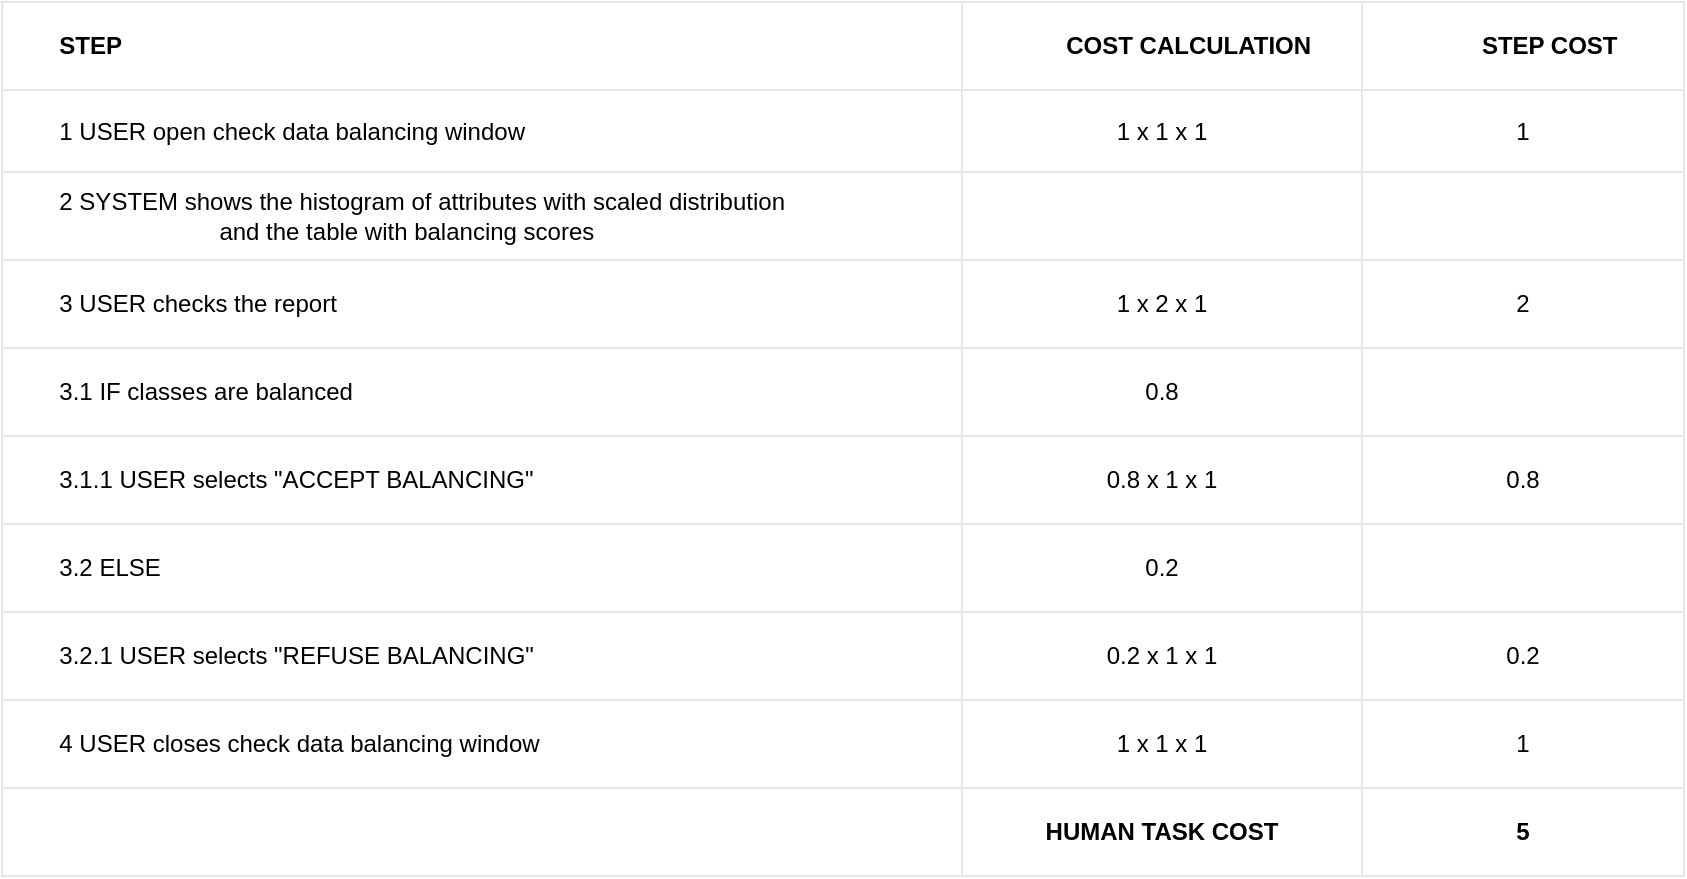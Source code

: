 <mxfile version="22.1.5" type="github">
  <diagram name="Pagina-1" id="qciENuRhxDM16z5-KsNE">
    <mxGraphModel dx="4602" dy="2967" grid="1" gridSize="10" guides="1" tooltips="1" connect="1" arrows="1" fold="1" page="1" pageScale="1" pageWidth="3300" pageHeight="2339" math="0" shadow="0">
      <root>
        <mxCell id="0" />
        <mxCell id="1" parent="0" />
        <mxCell id="ZxOc-NwCXkHzNGyO08E0-48" value="" style="childLayout=tableLayout;recursiveResize=0;shadow=0;strokeColor=#E6E6E6;align=center;" parent="1" vertex="1">
          <mxGeometry x="-581" y="-90" width="841" height="437" as="geometry" />
        </mxCell>
        <mxCell id="ZxOc-NwCXkHzNGyO08E0-49" value="" style="shape=tableRow;horizontal=0;startSize=0;swimlaneHead=0;swimlaneBody=0;top=0;left=0;bottom=0;right=0;dropTarget=0;collapsible=0;recursiveResize=0;expand=0;fontStyle=0;fillColor=none;strokeColor=inherit;align=center;" parent="ZxOc-NwCXkHzNGyO08E0-48" vertex="1">
          <mxGeometry width="841" height="44" as="geometry" />
        </mxCell>
        <mxCell id="ZxOc-NwCXkHzNGyO08E0-50" value="&lt;span style=&quot;white-space: pre;&quot;&gt;&#x9;&lt;/span&gt;STEP" style="connectable=0;recursiveResize=0;strokeColor=inherit;fillColor=none;align=left;whiteSpace=wrap;html=1;fontStyle=1;labelPosition=center;verticalLabelPosition=middle;verticalAlign=middle;" parent="ZxOc-NwCXkHzNGyO08E0-49" vertex="1">
          <mxGeometry width="480" height="44" as="geometry">
            <mxRectangle width="480" height="44" as="alternateBounds" />
          </mxGeometry>
        </mxCell>
        <mxCell id="ZxOc-NwCXkHzNGyO08E0-51" value="&lt;span style=&quot;white-space: pre;&quot;&gt;&#x9;&lt;/span&gt;COST CALCULATION" style="connectable=0;recursiveResize=0;strokeColor=inherit;fillColor=none;align=center;whiteSpace=wrap;html=1;fontStyle=1" parent="ZxOc-NwCXkHzNGyO08E0-49" vertex="1">
          <mxGeometry x="480" width="200" height="44" as="geometry">
            <mxRectangle width="200" height="44" as="alternateBounds" />
          </mxGeometry>
        </mxCell>
        <mxCell id="ZxOc-NwCXkHzNGyO08E0-52" value="&lt;span style=&quot;white-space: pre;&quot;&gt;&#x9;&lt;/span&gt;STEP COST" style="connectable=0;recursiveResize=0;strokeColor=inherit;fillColor=none;align=center;whiteSpace=wrap;html=1;fontStyle=1" parent="ZxOc-NwCXkHzNGyO08E0-49" vertex="1">
          <mxGeometry x="680" width="161" height="44" as="geometry">
            <mxRectangle width="161" height="44" as="alternateBounds" />
          </mxGeometry>
        </mxCell>
        <mxCell id="ZxOc-NwCXkHzNGyO08E0-53" style="shape=tableRow;horizontal=0;startSize=0;swimlaneHead=0;swimlaneBody=0;top=0;left=0;bottom=0;right=0;dropTarget=0;collapsible=0;recursiveResize=0;expand=0;fontStyle=0;fillColor=none;strokeColor=inherit;align=center;" parent="ZxOc-NwCXkHzNGyO08E0-48" vertex="1">
          <mxGeometry y="44" width="841" height="41" as="geometry" />
        </mxCell>
        <mxCell id="ZxOc-NwCXkHzNGyO08E0-54" value="&lt;span style=&quot;white-space: pre;&quot;&gt;&#x9;&lt;/span&gt;1 USER open check data balancing window&amp;nbsp;" style="connectable=0;recursiveResize=0;strokeColor=inherit;fillColor=none;align=left;whiteSpace=wrap;html=1;labelPosition=center;verticalLabelPosition=middle;verticalAlign=middle;" parent="ZxOc-NwCXkHzNGyO08E0-53" vertex="1">
          <mxGeometry width="480" height="41" as="geometry">
            <mxRectangle width="480" height="41" as="alternateBounds" />
          </mxGeometry>
        </mxCell>
        <mxCell id="ZxOc-NwCXkHzNGyO08E0-55" value="1 x 1 x 1" style="connectable=0;recursiveResize=0;strokeColor=inherit;fillColor=none;align=center;whiteSpace=wrap;html=1;" parent="ZxOc-NwCXkHzNGyO08E0-53" vertex="1">
          <mxGeometry x="480" width="200" height="41" as="geometry">
            <mxRectangle width="200" height="41" as="alternateBounds" />
          </mxGeometry>
        </mxCell>
        <mxCell id="ZxOc-NwCXkHzNGyO08E0-56" value="1" style="connectable=0;recursiveResize=0;strokeColor=inherit;fillColor=none;align=center;whiteSpace=wrap;html=1;" parent="ZxOc-NwCXkHzNGyO08E0-53" vertex="1">
          <mxGeometry x="680" width="161" height="41" as="geometry">
            <mxRectangle width="161" height="41" as="alternateBounds" />
          </mxGeometry>
        </mxCell>
        <mxCell id="ZxOc-NwCXkHzNGyO08E0-72" style="shape=tableRow;horizontal=0;startSize=0;swimlaneHead=0;swimlaneBody=0;top=0;left=0;bottom=0;right=0;dropTarget=0;collapsible=0;recursiveResize=0;expand=0;fontStyle=0;fillColor=none;strokeColor=inherit;align=center;" parent="ZxOc-NwCXkHzNGyO08E0-48" vertex="1">
          <mxGeometry y="85" width="841" height="44" as="geometry" />
        </mxCell>
        <mxCell id="ZxOc-NwCXkHzNGyO08E0-73" value="&lt;span style=&quot;white-space: pre;&quot;&gt;&#x9;&lt;/span&gt;2&amp;nbsp;SYSTEM shows the histogram of attributes with scaled distribution &lt;br&gt;&lt;span style=&quot;white-space: pre;&quot;&gt;&#x9;&lt;/span&gt;&lt;span style=&quot;white-space: pre;&quot;&gt;&#x9;&lt;/span&gt;&lt;span style=&quot;white-space: pre;&quot;&gt;&#x9;&lt;/span&gt;&lt;span style=&quot;white-space: pre;&quot;&gt;&#x9;&lt;/span&gt;and the table with balancing scores" style="connectable=0;recursiveResize=0;strokeColor=inherit;fillColor=none;align=left;whiteSpace=wrap;html=1;labelPosition=center;verticalLabelPosition=middle;verticalAlign=middle;" parent="ZxOc-NwCXkHzNGyO08E0-72" vertex="1">
          <mxGeometry width="480" height="44" as="geometry">
            <mxRectangle width="480" height="44" as="alternateBounds" />
          </mxGeometry>
        </mxCell>
        <mxCell id="ZxOc-NwCXkHzNGyO08E0-74" value="" style="connectable=0;recursiveResize=0;strokeColor=inherit;fillColor=none;align=center;whiteSpace=wrap;html=1;" parent="ZxOc-NwCXkHzNGyO08E0-72" vertex="1">
          <mxGeometry x="480" width="200" height="44" as="geometry">
            <mxRectangle width="200" height="44" as="alternateBounds" />
          </mxGeometry>
        </mxCell>
        <mxCell id="ZxOc-NwCXkHzNGyO08E0-75" value="" style="connectable=0;recursiveResize=0;strokeColor=inherit;fillColor=none;align=center;whiteSpace=wrap;html=1;" parent="ZxOc-NwCXkHzNGyO08E0-72" vertex="1">
          <mxGeometry x="680" width="161" height="44" as="geometry">
            <mxRectangle width="161" height="44" as="alternateBounds" />
          </mxGeometry>
        </mxCell>
        <mxCell id="ZxOc-NwCXkHzNGyO08E0-100" style="shape=tableRow;horizontal=0;startSize=0;swimlaneHead=0;swimlaneBody=0;top=0;left=0;bottom=0;right=0;dropTarget=0;collapsible=0;recursiveResize=0;expand=0;fontStyle=0;fillColor=none;strokeColor=inherit;align=center;" parent="ZxOc-NwCXkHzNGyO08E0-48" vertex="1">
          <mxGeometry y="129" width="841" height="44" as="geometry" />
        </mxCell>
        <mxCell id="ZxOc-NwCXkHzNGyO08E0-101" value="&lt;span style=&quot;white-space: pre;&quot;&gt;&#x9;&lt;/span&gt;3&amp;nbsp;USER checks the report" style="connectable=0;recursiveResize=0;strokeColor=inherit;fillColor=none;align=left;whiteSpace=wrap;html=1;labelPosition=center;verticalLabelPosition=middle;verticalAlign=middle;" parent="ZxOc-NwCXkHzNGyO08E0-100" vertex="1">
          <mxGeometry width="480" height="44" as="geometry">
            <mxRectangle width="480" height="44" as="alternateBounds" />
          </mxGeometry>
        </mxCell>
        <mxCell id="ZxOc-NwCXkHzNGyO08E0-102" value="1 x 2 x 1" style="connectable=0;recursiveResize=0;strokeColor=inherit;fillColor=none;align=center;whiteSpace=wrap;html=1;" parent="ZxOc-NwCXkHzNGyO08E0-100" vertex="1">
          <mxGeometry x="480" width="200" height="44" as="geometry">
            <mxRectangle width="200" height="44" as="alternateBounds" />
          </mxGeometry>
        </mxCell>
        <mxCell id="ZxOc-NwCXkHzNGyO08E0-103" value="2" style="connectable=0;recursiveResize=0;strokeColor=inherit;fillColor=none;align=center;whiteSpace=wrap;html=1;" parent="ZxOc-NwCXkHzNGyO08E0-100" vertex="1">
          <mxGeometry x="680" width="161" height="44" as="geometry">
            <mxRectangle width="161" height="44" as="alternateBounds" />
          </mxGeometry>
        </mxCell>
        <mxCell id="ZxOc-NwCXkHzNGyO08E0-76" style="shape=tableRow;horizontal=0;startSize=0;swimlaneHead=0;swimlaneBody=0;top=0;left=0;bottom=0;right=0;dropTarget=0;collapsible=0;recursiveResize=0;expand=0;fontStyle=0;fillColor=none;strokeColor=inherit;align=center;" parent="ZxOc-NwCXkHzNGyO08E0-48" vertex="1">
          <mxGeometry y="173" width="841" height="44" as="geometry" />
        </mxCell>
        <mxCell id="ZxOc-NwCXkHzNGyO08E0-77" value="&lt;span style=&quot;white-space: pre;&quot;&gt;&#x9;&lt;/span&gt;3.1&amp;nbsp;IF classes are balanced" style="connectable=0;recursiveResize=0;strokeColor=inherit;fillColor=none;align=left;whiteSpace=wrap;html=1;labelPosition=center;verticalLabelPosition=middle;verticalAlign=middle;" parent="ZxOc-NwCXkHzNGyO08E0-76" vertex="1">
          <mxGeometry width="480" height="44" as="geometry">
            <mxRectangle width="480" height="44" as="alternateBounds" />
          </mxGeometry>
        </mxCell>
        <mxCell id="ZxOc-NwCXkHzNGyO08E0-78" value="0.8" style="connectable=0;recursiveResize=0;strokeColor=inherit;fillColor=none;align=center;whiteSpace=wrap;html=1;" parent="ZxOc-NwCXkHzNGyO08E0-76" vertex="1">
          <mxGeometry x="480" width="200" height="44" as="geometry">
            <mxRectangle width="200" height="44" as="alternateBounds" />
          </mxGeometry>
        </mxCell>
        <mxCell id="ZxOc-NwCXkHzNGyO08E0-79" value="" style="connectable=0;recursiveResize=0;strokeColor=inherit;fillColor=none;align=center;whiteSpace=wrap;html=1;" parent="ZxOc-NwCXkHzNGyO08E0-76" vertex="1">
          <mxGeometry x="680" width="161" height="44" as="geometry">
            <mxRectangle width="161" height="44" as="alternateBounds" />
          </mxGeometry>
        </mxCell>
        <mxCell id="ZxOc-NwCXkHzNGyO08E0-104" style="shape=tableRow;horizontal=0;startSize=0;swimlaneHead=0;swimlaneBody=0;top=0;left=0;bottom=0;right=0;dropTarget=0;collapsible=0;recursiveResize=0;expand=0;fontStyle=0;fillColor=none;strokeColor=inherit;align=center;" parent="ZxOc-NwCXkHzNGyO08E0-48" vertex="1">
          <mxGeometry y="217" width="841" height="44" as="geometry" />
        </mxCell>
        <mxCell id="ZxOc-NwCXkHzNGyO08E0-105" value="&lt;span style=&quot;white-space: pre;&quot;&gt;&#x9;&lt;/span&gt;3.1.1 USER selects &quot;ACCEPT BALANCING&quot;" style="connectable=0;recursiveResize=0;strokeColor=inherit;fillColor=none;align=left;whiteSpace=wrap;html=1;labelPosition=center;verticalLabelPosition=middle;verticalAlign=middle;" parent="ZxOc-NwCXkHzNGyO08E0-104" vertex="1">
          <mxGeometry width="480" height="44" as="geometry">
            <mxRectangle width="480" height="44" as="alternateBounds" />
          </mxGeometry>
        </mxCell>
        <mxCell id="ZxOc-NwCXkHzNGyO08E0-106" value="0.8 x 1 x 1" style="connectable=0;recursiveResize=0;strokeColor=inherit;fillColor=none;align=center;whiteSpace=wrap;html=1;" parent="ZxOc-NwCXkHzNGyO08E0-104" vertex="1">
          <mxGeometry x="480" width="200" height="44" as="geometry">
            <mxRectangle width="200" height="44" as="alternateBounds" />
          </mxGeometry>
        </mxCell>
        <mxCell id="ZxOc-NwCXkHzNGyO08E0-107" value="0.8" style="connectable=0;recursiveResize=0;strokeColor=inherit;fillColor=none;align=center;whiteSpace=wrap;html=1;" parent="ZxOc-NwCXkHzNGyO08E0-104" vertex="1">
          <mxGeometry x="680" width="161" height="44" as="geometry">
            <mxRectangle width="161" height="44" as="alternateBounds" />
          </mxGeometry>
        </mxCell>
        <mxCell id="ZxOc-NwCXkHzNGyO08E0-84" style="shape=tableRow;horizontal=0;startSize=0;swimlaneHead=0;swimlaneBody=0;top=0;left=0;bottom=0;right=0;dropTarget=0;collapsible=0;recursiveResize=0;expand=0;fontStyle=0;fillColor=none;strokeColor=inherit;align=center;" parent="ZxOc-NwCXkHzNGyO08E0-48" vertex="1">
          <mxGeometry y="261" width="841" height="44" as="geometry" />
        </mxCell>
        <mxCell id="ZxOc-NwCXkHzNGyO08E0-85" value="&lt;span style=&quot;white-space: pre;&quot;&gt;&#x9;&lt;/span&gt;3.2 ELSE" style="connectable=0;recursiveResize=0;strokeColor=inherit;fillColor=none;align=left;whiteSpace=wrap;html=1;labelPosition=center;verticalLabelPosition=middle;verticalAlign=middle;" parent="ZxOc-NwCXkHzNGyO08E0-84" vertex="1">
          <mxGeometry width="480" height="44" as="geometry">
            <mxRectangle width="480" height="44" as="alternateBounds" />
          </mxGeometry>
        </mxCell>
        <mxCell id="ZxOc-NwCXkHzNGyO08E0-86" value="0.2" style="connectable=0;recursiveResize=0;strokeColor=inherit;fillColor=none;align=center;whiteSpace=wrap;html=1;" parent="ZxOc-NwCXkHzNGyO08E0-84" vertex="1">
          <mxGeometry x="480" width="200" height="44" as="geometry">
            <mxRectangle width="200" height="44" as="alternateBounds" />
          </mxGeometry>
        </mxCell>
        <mxCell id="ZxOc-NwCXkHzNGyO08E0-87" value="" style="connectable=0;recursiveResize=0;strokeColor=inherit;fillColor=none;align=center;whiteSpace=wrap;html=1;" parent="ZxOc-NwCXkHzNGyO08E0-84" vertex="1">
          <mxGeometry x="680" width="161" height="44" as="geometry">
            <mxRectangle width="161" height="44" as="alternateBounds" />
          </mxGeometry>
        </mxCell>
        <mxCell id="ZxOc-NwCXkHzNGyO08E0-88" style="shape=tableRow;horizontal=0;startSize=0;swimlaneHead=0;swimlaneBody=0;top=0;left=0;bottom=0;right=0;dropTarget=0;collapsible=0;recursiveResize=0;expand=0;fontStyle=0;fillColor=none;strokeColor=inherit;align=center;" parent="ZxOc-NwCXkHzNGyO08E0-48" vertex="1">
          <mxGeometry y="305" width="841" height="44" as="geometry" />
        </mxCell>
        <mxCell id="ZxOc-NwCXkHzNGyO08E0-89" value="&#x9;&lt;span style=&quot;white-space: pre;&quot;&gt;&#x9;&lt;/span&gt;3.2.1 USER selects &quot;REFUSE BALANCING&quot;" style="connectable=0;recursiveResize=0;strokeColor=inherit;fillColor=none;align=left;whiteSpace=wrap;html=1;labelPosition=center;verticalLabelPosition=middle;verticalAlign=middle;" parent="ZxOc-NwCXkHzNGyO08E0-88" vertex="1">
          <mxGeometry width="480" height="44" as="geometry">
            <mxRectangle width="480" height="44" as="alternateBounds" />
          </mxGeometry>
        </mxCell>
        <mxCell id="ZxOc-NwCXkHzNGyO08E0-90" value="&lt;span style=&quot;&quot;&gt;&lt;span style=&quot;white-space: pre;&quot;&gt;0.2&lt;/span&gt;&lt;/span&gt;&amp;nbsp;x 1 x 1" style="connectable=0;recursiveResize=0;strokeColor=inherit;fillColor=none;align=center;whiteSpace=wrap;html=1;" parent="ZxOc-NwCXkHzNGyO08E0-88" vertex="1">
          <mxGeometry x="480" width="200" height="44" as="geometry">
            <mxRectangle width="200" height="44" as="alternateBounds" />
          </mxGeometry>
        </mxCell>
        <mxCell id="ZxOc-NwCXkHzNGyO08E0-91" value="0.2" style="connectable=0;recursiveResize=0;strokeColor=inherit;fillColor=none;align=center;whiteSpace=wrap;html=1;" parent="ZxOc-NwCXkHzNGyO08E0-88" vertex="1">
          <mxGeometry x="680" width="161" height="44" as="geometry">
            <mxRectangle width="161" height="44" as="alternateBounds" />
          </mxGeometry>
        </mxCell>
        <mxCell id="ZxOc-NwCXkHzNGyO08E0-92" style="shape=tableRow;horizontal=0;startSize=0;swimlaneHead=0;swimlaneBody=0;top=0;left=0;bottom=0;right=0;dropTarget=0;collapsible=0;recursiveResize=0;expand=0;fontStyle=0;fillColor=none;strokeColor=inherit;align=center;" parent="ZxOc-NwCXkHzNGyO08E0-48" vertex="1">
          <mxGeometry y="349" width="841" height="44" as="geometry" />
        </mxCell>
        <mxCell id="ZxOc-NwCXkHzNGyO08E0-93" value="&lt;span style=&quot;white-space: pre;&quot;&gt;&#x9;&lt;/span&gt;4&amp;nbsp;USER closes check data balancing&amp;nbsp;window&amp;nbsp;" style="connectable=0;recursiveResize=0;strokeColor=inherit;fillColor=none;align=left;whiteSpace=wrap;html=1;labelPosition=center;verticalLabelPosition=middle;verticalAlign=middle;" parent="ZxOc-NwCXkHzNGyO08E0-92" vertex="1">
          <mxGeometry width="480" height="44" as="geometry">
            <mxRectangle width="480" height="44" as="alternateBounds" />
          </mxGeometry>
        </mxCell>
        <mxCell id="ZxOc-NwCXkHzNGyO08E0-94" value="1 x 1 x 1" style="connectable=0;recursiveResize=0;strokeColor=inherit;fillColor=none;align=center;whiteSpace=wrap;html=1;" parent="ZxOc-NwCXkHzNGyO08E0-92" vertex="1">
          <mxGeometry x="480" width="200" height="44" as="geometry">
            <mxRectangle width="200" height="44" as="alternateBounds" />
          </mxGeometry>
        </mxCell>
        <mxCell id="ZxOc-NwCXkHzNGyO08E0-95" value="1" style="connectable=0;recursiveResize=0;strokeColor=inherit;fillColor=none;align=center;whiteSpace=wrap;html=1;" parent="ZxOc-NwCXkHzNGyO08E0-92" vertex="1">
          <mxGeometry x="680" width="161" height="44" as="geometry">
            <mxRectangle width="161" height="44" as="alternateBounds" />
          </mxGeometry>
        </mxCell>
        <mxCell id="ZxOc-NwCXkHzNGyO08E0-96" style="shape=tableRow;horizontal=0;startSize=0;swimlaneHead=0;swimlaneBody=0;top=0;left=0;bottom=0;right=0;dropTarget=0;collapsible=0;recursiveResize=0;expand=0;fontStyle=0;fillColor=none;strokeColor=inherit;align=center;" parent="ZxOc-NwCXkHzNGyO08E0-48" vertex="1">
          <mxGeometry y="393" width="841" height="44" as="geometry" />
        </mxCell>
        <mxCell id="ZxOc-NwCXkHzNGyO08E0-97" style="connectable=0;recursiveResize=0;strokeColor=inherit;fillColor=none;align=left;whiteSpace=wrap;html=1;labelPosition=center;verticalLabelPosition=middle;verticalAlign=middle;" parent="ZxOc-NwCXkHzNGyO08E0-96" vertex="1">
          <mxGeometry width="480" height="44" as="geometry">
            <mxRectangle width="480" height="44" as="alternateBounds" />
          </mxGeometry>
        </mxCell>
        <mxCell id="ZxOc-NwCXkHzNGyO08E0-98" value="&lt;span style=&quot;font-weight: 700;&quot;&gt;HUMAN TASK COST&lt;/span&gt;" style="connectable=0;recursiveResize=0;strokeColor=inherit;fillColor=none;align=center;whiteSpace=wrap;html=1;" parent="ZxOc-NwCXkHzNGyO08E0-96" vertex="1">
          <mxGeometry x="480" width="200" height="44" as="geometry">
            <mxRectangle width="200" height="44" as="alternateBounds" />
          </mxGeometry>
        </mxCell>
        <mxCell id="ZxOc-NwCXkHzNGyO08E0-99" value="5" style="connectable=0;recursiveResize=0;strokeColor=inherit;fillColor=none;align=center;whiteSpace=wrap;html=1;fontStyle=1" parent="ZxOc-NwCXkHzNGyO08E0-96" vertex="1">
          <mxGeometry x="680" width="161" height="44" as="geometry">
            <mxRectangle width="161" height="44" as="alternateBounds" />
          </mxGeometry>
        </mxCell>
      </root>
    </mxGraphModel>
  </diagram>
</mxfile>
